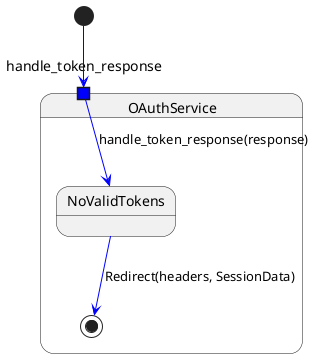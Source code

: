 @startuml


state OAuthService {
  state handle_token_response <<inputPin>> #blue

  handle_token_response -[#blue]-> NoValidTokens: handle_token_response(response)
  NoValidTokens -[#blue]-> [*]: Redirect(headers, SessionData)

}
[*] -[#blue]-> handle_token_response
@enduml